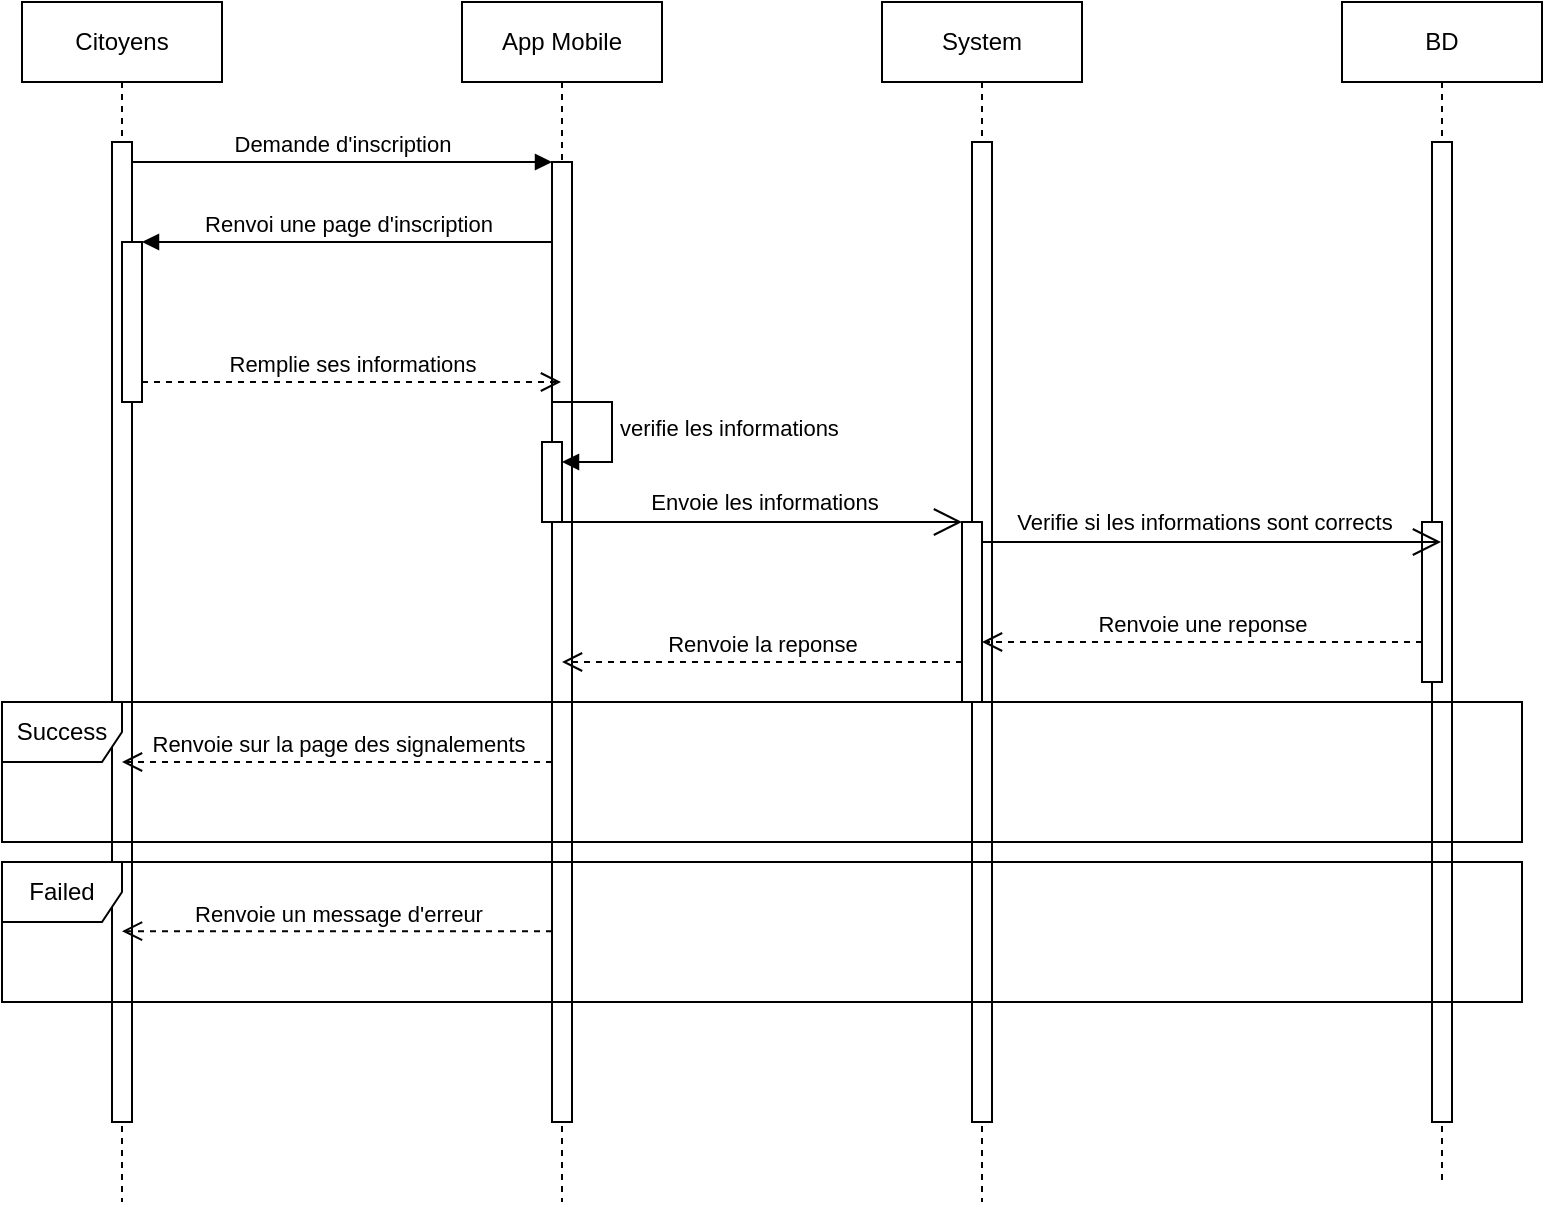 <mxfile version="27.0.9">
  <diagram name="Page-1" id="2YBvvXClWsGukQMizWep">
    <mxGraphModel dx="1188" dy="664" grid="1" gridSize="10" guides="1" tooltips="1" connect="1" arrows="1" fold="1" page="1" pageScale="1" pageWidth="850" pageHeight="1100" math="0" shadow="0">
      <root>
        <mxCell id="0" />
        <mxCell id="1" parent="0" />
        <mxCell id="Tn3wo4up0tLM2_kVY76C-1" value="Citoyens" style="shape=umlLifeline;perimeter=lifelinePerimeter;whiteSpace=wrap;html=1;container=0;dropTarget=0;collapsible=0;recursiveResize=0;outlineConnect=0;portConstraint=eastwest;newEdgeStyle={&quot;edgeStyle&quot;:&quot;elbowEdgeStyle&quot;,&quot;elbow&quot;:&quot;vertical&quot;,&quot;curved&quot;:0,&quot;rounded&quot;:0};" vertex="1" parent="1">
          <mxGeometry x="210" y="250" width="100" height="600" as="geometry" />
        </mxCell>
        <mxCell id="Tn3wo4up0tLM2_kVY76C-2" value="" style="html=1;points=[];perimeter=orthogonalPerimeter;outlineConnect=0;targetShapes=umlLifeline;portConstraint=eastwest;newEdgeStyle={&quot;edgeStyle&quot;:&quot;elbowEdgeStyle&quot;,&quot;elbow&quot;:&quot;vertical&quot;,&quot;curved&quot;:0,&quot;rounded&quot;:0};" vertex="1" parent="Tn3wo4up0tLM2_kVY76C-1">
          <mxGeometry x="45" y="70" width="10" height="490" as="geometry" />
        </mxCell>
        <mxCell id="Tn3wo4up0tLM2_kVY76C-3" value="" style="html=1;points=[];perimeter=orthogonalPerimeter;outlineConnect=0;targetShapes=umlLifeline;portConstraint=eastwest;newEdgeStyle={&quot;edgeStyle&quot;:&quot;elbowEdgeStyle&quot;,&quot;elbow&quot;:&quot;vertical&quot;,&quot;curved&quot;:0,&quot;rounded&quot;:0};" vertex="1" parent="Tn3wo4up0tLM2_kVY76C-1">
          <mxGeometry x="50" y="120" width="10" height="80" as="geometry" />
        </mxCell>
        <mxCell id="Tn3wo4up0tLM2_kVY76C-4" value="App Mobile" style="shape=umlLifeline;perimeter=lifelinePerimeter;whiteSpace=wrap;html=1;container=0;dropTarget=0;collapsible=0;recursiveResize=0;outlineConnect=0;portConstraint=eastwest;newEdgeStyle={&quot;edgeStyle&quot;:&quot;elbowEdgeStyle&quot;,&quot;elbow&quot;:&quot;vertical&quot;,&quot;curved&quot;:0,&quot;rounded&quot;:0};" vertex="1" parent="1">
          <mxGeometry x="430" y="250" width="100" height="600" as="geometry" />
        </mxCell>
        <mxCell id="Tn3wo4up0tLM2_kVY76C-5" value="" style="html=1;points=[];perimeter=orthogonalPerimeter;outlineConnect=0;targetShapes=umlLifeline;portConstraint=eastwest;newEdgeStyle={&quot;edgeStyle&quot;:&quot;elbowEdgeStyle&quot;,&quot;elbow&quot;:&quot;vertical&quot;,&quot;curved&quot;:0,&quot;rounded&quot;:0};" vertex="1" parent="Tn3wo4up0tLM2_kVY76C-4">
          <mxGeometry x="45" y="80" width="10" height="480" as="geometry" />
        </mxCell>
        <mxCell id="Tn3wo4up0tLM2_kVY76C-25" value="" style="html=1;points=[[0,0,0,0,5],[0,1,0,0,-5],[1,0,0,0,5],[1,1,0,0,-5]];perimeter=orthogonalPerimeter;outlineConnect=0;targetShapes=umlLifeline;portConstraint=eastwest;newEdgeStyle={&quot;curved&quot;:0,&quot;rounded&quot;:0};" vertex="1" parent="Tn3wo4up0tLM2_kVY76C-4">
          <mxGeometry x="40" y="220" width="10" height="40" as="geometry" />
        </mxCell>
        <mxCell id="Tn3wo4up0tLM2_kVY76C-26" value="verifie les informations" style="html=1;align=left;spacingLeft=2;endArrow=block;rounded=0;edgeStyle=orthogonalEdgeStyle;curved=0;rounded=0;" edge="1" target="Tn3wo4up0tLM2_kVY76C-25" parent="Tn3wo4up0tLM2_kVY76C-4">
          <mxGeometry relative="1" as="geometry">
            <mxPoint x="45" y="200" as="sourcePoint" />
            <Array as="points">
              <mxPoint x="75" y="230" />
            </Array>
          </mxGeometry>
        </mxCell>
        <mxCell id="Tn3wo4up0tLM2_kVY76C-6" value="Demande d&#39;inscription" style="html=1;verticalAlign=bottom;endArrow=block;edgeStyle=elbowEdgeStyle;elbow=vertical;curved=0;rounded=0;" edge="1" parent="1" source="Tn3wo4up0tLM2_kVY76C-2" target="Tn3wo4up0tLM2_kVY76C-5">
          <mxGeometry relative="1" as="geometry">
            <mxPoint x="365" y="340" as="sourcePoint" />
            <Array as="points">
              <mxPoint x="350" y="330" />
            </Array>
          </mxGeometry>
        </mxCell>
        <mxCell id="Tn3wo4up0tLM2_kVY76C-7" value="Renvoi une page d&#39;inscription" style="html=1;verticalAlign=bottom;endArrow=block;edgeStyle=elbowEdgeStyle;elbow=horizontal;curved=0;rounded=0;" edge="1" parent="1" source="Tn3wo4up0tLM2_kVY76C-5" target="Tn3wo4up0tLM2_kVY76C-3">
          <mxGeometry relative="1" as="geometry">
            <mxPoint x="345" y="370" as="sourcePoint" />
            <Array as="points">
              <mxPoint x="360" y="370" />
            </Array>
          </mxGeometry>
        </mxCell>
        <mxCell id="Tn3wo4up0tLM2_kVY76C-8" value="System" style="shape=umlLifeline;perimeter=lifelinePerimeter;whiteSpace=wrap;html=1;container=0;dropTarget=0;collapsible=0;recursiveResize=0;outlineConnect=0;portConstraint=eastwest;newEdgeStyle={&quot;edgeStyle&quot;:&quot;elbowEdgeStyle&quot;,&quot;elbow&quot;:&quot;vertical&quot;,&quot;curved&quot;:0,&quot;rounded&quot;:0};" vertex="1" parent="1">
          <mxGeometry x="640" y="250" width="100" height="600" as="geometry" />
        </mxCell>
        <mxCell id="Tn3wo4up0tLM2_kVY76C-9" value="" style="html=1;points=[];perimeter=orthogonalPerimeter;outlineConnect=0;targetShapes=umlLifeline;portConstraint=eastwest;newEdgeStyle={&quot;edgeStyle&quot;:&quot;elbowEdgeStyle&quot;,&quot;elbow&quot;:&quot;vertical&quot;,&quot;curved&quot;:0,&quot;rounded&quot;:0};" vertex="1" parent="Tn3wo4up0tLM2_kVY76C-8">
          <mxGeometry x="45" y="70" width="10" height="490" as="geometry" />
        </mxCell>
        <mxCell id="Tn3wo4up0tLM2_kVY76C-10" value="" style="html=1;points=[[0,0,0,0,5],[0,1,0,0,-5],[1,0,0,0,5],[1,1,0,0,-5]];perimeter=orthogonalPerimeter;outlineConnect=0;targetShapes=umlLifeline;portConstraint=eastwest;newEdgeStyle={&quot;curved&quot;:0,&quot;rounded&quot;:0};" vertex="1" parent="Tn3wo4up0tLM2_kVY76C-8">
          <mxGeometry x="40" y="260" width="10" height="90" as="geometry" />
        </mxCell>
        <mxCell id="Tn3wo4up0tLM2_kVY76C-11" value="BD" style="shape=umlLifeline;perimeter=lifelinePerimeter;whiteSpace=wrap;html=1;container=0;dropTarget=0;collapsible=0;recursiveResize=0;outlineConnect=0;portConstraint=eastwest;newEdgeStyle={&quot;edgeStyle&quot;:&quot;elbowEdgeStyle&quot;,&quot;elbow&quot;:&quot;vertical&quot;,&quot;curved&quot;:0,&quot;rounded&quot;:0};" vertex="1" parent="1">
          <mxGeometry x="870" y="250" width="100" height="590" as="geometry" />
        </mxCell>
        <mxCell id="Tn3wo4up0tLM2_kVY76C-12" value="" style="html=1;points=[];perimeter=orthogonalPerimeter;outlineConnect=0;targetShapes=umlLifeline;portConstraint=eastwest;newEdgeStyle={&quot;edgeStyle&quot;:&quot;elbowEdgeStyle&quot;,&quot;elbow&quot;:&quot;vertical&quot;,&quot;curved&quot;:0,&quot;rounded&quot;:0};" vertex="1" parent="Tn3wo4up0tLM2_kVY76C-11">
          <mxGeometry x="45" y="70" width="10" height="490" as="geometry" />
        </mxCell>
        <mxCell id="Tn3wo4up0tLM2_kVY76C-13" value="" style="html=1;points=[];perimeter=orthogonalPerimeter;outlineConnect=0;targetShapes=umlLifeline;portConstraint=eastwest;newEdgeStyle={&quot;edgeStyle&quot;:&quot;elbowEdgeStyle&quot;,&quot;elbow&quot;:&quot;vertical&quot;,&quot;curved&quot;:0,&quot;rounded&quot;:0};" vertex="1" parent="Tn3wo4up0tLM2_kVY76C-11">
          <mxGeometry x="40" y="260" width="10" height="80" as="geometry" />
        </mxCell>
        <mxCell id="Tn3wo4up0tLM2_kVY76C-14" value="Failed" style="shape=umlFrame;whiteSpace=wrap;html=1;pointerEvents=0;" vertex="1" parent="1">
          <mxGeometry x="200" y="680" width="760" height="70" as="geometry" />
        </mxCell>
        <mxCell id="Tn3wo4up0tLM2_kVY76C-15" value="Remplie ses informations" style="html=1;verticalAlign=bottom;endArrow=open;dashed=1;endSize=8;curved=0;rounded=0;" edge="1" parent="1" target="Tn3wo4up0tLM2_kVY76C-4">
          <mxGeometry relative="1" as="geometry">
            <mxPoint x="270" y="440" as="sourcePoint" />
            <mxPoint x="379.5" y="440" as="targetPoint" />
          </mxGeometry>
        </mxCell>
        <mxCell id="Tn3wo4up0tLM2_kVY76C-16" value="Renvoie une reponse" style="html=1;verticalAlign=bottom;endArrow=open;dashed=1;endSize=8;curved=0;rounded=0;" edge="1" parent="1" target="Tn3wo4up0tLM2_kVY76C-8">
          <mxGeometry relative="1" as="geometry">
            <mxPoint x="910" y="570" as="sourcePoint" />
            <mxPoint x="830" y="570" as="targetPoint" />
          </mxGeometry>
        </mxCell>
        <mxCell id="Tn3wo4up0tLM2_kVY76C-17" value="" style="endArrow=open;endFill=1;endSize=12;html=1;rounded=0;" edge="1" parent="1">
          <mxGeometry width="160" relative="1" as="geometry">
            <mxPoint x="480" y="510.0" as="sourcePoint" />
            <mxPoint x="680" y="510.0" as="targetPoint" />
          </mxGeometry>
        </mxCell>
        <mxCell id="Tn3wo4up0tLM2_kVY76C-18" value="Envoie les informations" style="edgeLabel;html=1;align=center;verticalAlign=middle;resizable=0;points=[];" vertex="1" connectable="0" parent="Tn3wo4up0tLM2_kVY76C-17">
          <mxGeometry x="0.045" y="-1" relative="1" as="geometry">
            <mxPoint x="-4" y="-11" as="offset" />
          </mxGeometry>
        </mxCell>
        <mxCell id="Tn3wo4up0tLM2_kVY76C-19" value="" style="endArrow=open;endFill=1;endSize=12;html=1;rounded=0;" edge="1" parent="1" target="Tn3wo4up0tLM2_kVY76C-11">
          <mxGeometry width="160" relative="1" as="geometry">
            <mxPoint x="690" y="520" as="sourcePoint" />
            <mxPoint x="850" y="520" as="targetPoint" />
          </mxGeometry>
        </mxCell>
        <mxCell id="Tn3wo4up0tLM2_kVY76C-20" value="Verifie si les informations sont corrects" style="edgeLabel;html=1;align=center;verticalAlign=middle;resizable=0;points=[];" vertex="1" connectable="0" parent="Tn3wo4up0tLM2_kVY76C-19">
          <mxGeometry x="-0.082" y="-3" relative="1" as="geometry">
            <mxPoint x="5" y="-13" as="offset" />
          </mxGeometry>
        </mxCell>
        <mxCell id="Tn3wo4up0tLM2_kVY76C-21" value="Renvoie la reponse" style="html=1;verticalAlign=bottom;endArrow=open;dashed=1;endSize=8;curved=0;rounded=0;" edge="1" parent="1" target="Tn3wo4up0tLM2_kVY76C-4">
          <mxGeometry relative="1" as="geometry">
            <mxPoint x="680" y="580" as="sourcePoint" />
            <mxPoint x="600" y="580" as="targetPoint" />
          </mxGeometry>
        </mxCell>
        <mxCell id="Tn3wo4up0tLM2_kVY76C-22" value="Renvoie sur la page des signalements" style="html=1;verticalAlign=bottom;endArrow=open;dashed=1;endSize=8;curved=0;rounded=0;" edge="1" parent="1" source="Tn3wo4up0tLM2_kVY76C-5">
          <mxGeometry relative="1" as="geometry">
            <mxPoint x="340" y="630" as="sourcePoint" />
            <mxPoint x="260" y="630" as="targetPoint" />
          </mxGeometry>
        </mxCell>
        <mxCell id="Tn3wo4up0tLM2_kVY76C-23" value="Success" style="shape=umlFrame;whiteSpace=wrap;html=1;pointerEvents=0;" vertex="1" parent="1">
          <mxGeometry x="200" y="600" width="760" height="70" as="geometry" />
        </mxCell>
        <mxCell id="Tn3wo4up0tLM2_kVY76C-24" value="Renvoie un message d&#39;erreur" style="html=1;verticalAlign=bottom;endArrow=open;dashed=1;endSize=8;curved=0;rounded=0;" edge="1" parent="1">
          <mxGeometry relative="1" as="geometry">
            <mxPoint x="475" y="714.58" as="sourcePoint" />
            <mxPoint x="260" y="714.58" as="targetPoint" />
          </mxGeometry>
        </mxCell>
      </root>
    </mxGraphModel>
  </diagram>
</mxfile>
